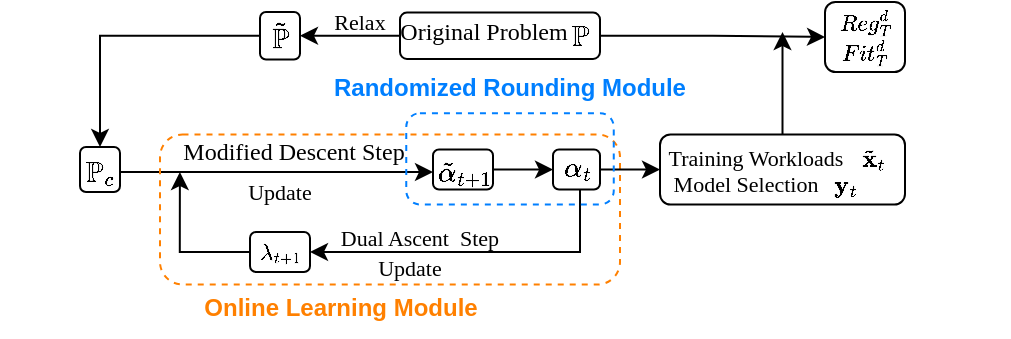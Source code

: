 <mxfile version="21.3.7" type="github">
  <diagram name="第 1 页" id="SSLs9a8aK7hEzwHF-V_V">
    <mxGraphModel dx="724" dy="362" grid="1" gridSize="10" guides="1" tooltips="1" connect="1" arrows="1" fold="1" page="1" pageScale="1" pageWidth="827" pageHeight="1169" math="1" shadow="0">
      <root>
        <mxCell id="0" />
        <mxCell id="1" parent="0" />
        <mxCell id="sfnMSoEM-NCYtmPpQdEC-3" value="$$\mathbb{P}$$" style="text;html=1;strokeColor=none;fillColor=none;align=center;verticalAlign=middle;whiteSpace=wrap;rounded=0;" parent="1" vertex="1">
          <mxGeometry x="620" y="281.88" width="20" height="20" as="geometry" />
        </mxCell>
        <mxCell id="sfnMSoEM-NCYtmPpQdEC-15" value="" style="edgeStyle=orthogonalEdgeStyle;rounded=0;orthogonalLoop=1;jettySize=auto;html=1;fontFamily=Times New Roman;fontSize=11;entryX=0.5;entryY=0;entryDx=0;entryDy=0;exitX=0;exitY=0.5;exitDx=0;exitDy=0;" parent="1" source="Pp01OgDB8cOK3t0NA6hv-35" target="Pp01OgDB8cOK3t0NA6hv-34" edge="1">
          <mxGeometry relative="1" as="geometry">
            <mxPoint x="360" y="360" as="targetPoint" />
            <Array as="points">
              <mxPoint x="390" y="292" />
            </Array>
          </mxGeometry>
        </mxCell>
        <mxCell id="sfnMSoEM-NCYtmPpQdEC-5" value="$$\tilde{\mathbb{P}}$$" style="text;html=1;strokeColor=none;fillColor=none;align=center;verticalAlign=middle;whiteSpace=wrap;rounded=0;" parent="1" vertex="1">
          <mxGeometry x="470" y="281.88" width="20" height="20" as="geometry" />
        </mxCell>
        <mxCell id="sfnMSoEM-NCYtmPpQdEC-8" value="&lt;p style=&quot;line-height: 0%;&quot;&gt;&lt;font face=&quot;Times New Roman&quot; style=&quot;font-size: 11px;&quot;&gt;Relax&lt;/font&gt;&lt;/p&gt;" style="text;html=1;strokeColor=none;fillColor=none;align=center;verticalAlign=middle;whiteSpace=wrap;rounded=0;fontSize=7;" parent="1" vertex="1">
          <mxGeometry x="500" y="275" width="40" height="20" as="geometry" />
        </mxCell>
        <mxCell id="sfnMSoEM-NCYtmPpQdEC-17" value="$$\mathbb{P}_c$$" style="text;html=1;strokeColor=none;fillColor=none;align=center;verticalAlign=middle;whiteSpace=wrap;rounded=0;" parent="1" vertex="1">
          <mxGeometry x="380" y="350" width="20" height="20" as="geometry" />
        </mxCell>
        <mxCell id="sfnMSoEM-NCYtmPpQdEC-20" value="" style="edgeStyle=orthogonalEdgeStyle;rounded=0;orthogonalLoop=1;jettySize=auto;html=1;fontFamily=Times New Roman;fontSize=11;entryX=0;entryY=0.5;entryDx=0;entryDy=0;exitX=1;exitY=0.5;exitDx=0;exitDy=0;" parent="1" source="sfnMSoEM-NCYtmPpQdEC-17" target="sfnMSoEM-NCYtmPpQdEC-21" edge="1">
          <mxGeometry relative="1" as="geometry">
            <mxPoint x="399" y="360" as="sourcePoint" />
            <mxPoint x="429" y="360" as="targetPoint" />
          </mxGeometry>
        </mxCell>
        <mxCell id="sfnMSoEM-NCYtmPpQdEC-21" value="$$\tilde{\alpha}_{t+1}$$" style="text;html=1;strokeColor=none;fillColor=none;align=center;verticalAlign=middle;whiteSpace=wrap;rounded=0;" parent="1" vertex="1">
          <mxGeometry x="556.5" y="350" width="30" height="20" as="geometry" />
        </mxCell>
        <mxCell id="sfnMSoEM-NCYtmPpQdEC-22" value="&lt;p style=&quot;line-height: 0%;&quot;&gt;&lt;font face=&quot;Times New Roman&quot; style=&quot;font-size: 11px;&quot;&gt;Update&lt;/font&gt;&lt;/p&gt;" style="text;html=1;strokeColor=none;fillColor=none;align=center;verticalAlign=middle;whiteSpace=wrap;rounded=0;fontSize=7;" parent="1" vertex="1">
          <mxGeometry x="460" y="365" width="40" height="10" as="geometry" />
        </mxCell>
        <mxCell id="sfnMSoEM-NCYtmPpQdEC-29" value="" style="edgeStyle=orthogonalEdgeStyle;rounded=0;orthogonalLoop=1;jettySize=auto;html=1;fontFamily=Times New Roman;fontSize=11;exitX=1;exitY=0.5;exitDx=0;exitDy=0;entryX=0;entryY=0.5;entryDx=0;entryDy=0;" parent="1" source="Pp01OgDB8cOK3t0NA6hv-20" target="Pp01OgDB8cOK3t0NA6hv-44" edge="1">
          <mxGeometry relative="1" as="geometry">
            <mxPoint x="740" y="320" as="targetPoint" />
            <mxPoint x="720" y="320" as="sourcePoint" />
          </mxGeometry>
        </mxCell>
        <mxCell id="sfnMSoEM-NCYtmPpQdEC-28" value="$${Reg}_{T}^{d}$$" style="text;html=1;strokeColor=none;fillColor=none;align=center;verticalAlign=middle;whiteSpace=wrap;rounded=0;fontSize=11;fontFamily=Times New Roman;" parent="1" vertex="1">
          <mxGeometry x="757.5" y="275.01" width="30" height="20" as="geometry" />
        </mxCell>
        <mxCell id="sfnMSoEM-NCYtmPpQdEC-36" value="" style="rounded=1;whiteSpace=wrap;html=1;labelBorderColor=none;fontFamily=Times New Roman;fontSize=11;fillColor=none;strokeColor=none;" parent="1" vertex="1">
          <mxGeometry x="730" y="275" height="60" as="geometry" />
        </mxCell>
        <mxCell id="sfnMSoEM-NCYtmPpQdEC-48" style="edgeStyle=orthogonalEdgeStyle;rounded=0;orthogonalLoop=1;jettySize=auto;html=1;fontFamily=Times New Roman;fontSize=11;entryX=0.321;entryY=1;entryDx=0;entryDy=0;entryPerimeter=0;exitX=0;exitY=0.5;exitDx=0;exitDy=0;" parent="1" source="Pp01OgDB8cOK3t0NA6hv-29" edge="1">
          <mxGeometry relative="1" as="geometry">
            <mxPoint x="429.94" y="360" as="targetPoint" />
            <Array as="points">
              <mxPoint x="430" y="400" />
            </Array>
            <mxPoint x="450" y="400" as="sourcePoint" />
          </mxGeometry>
        </mxCell>
        <mxCell id="sfnMSoEM-NCYtmPpQdEC-39" value="$$\lambda_{t+1}$$" style="text;html=1;strokeColor=none;fillColor=none;align=center;verticalAlign=middle;whiteSpace=wrap;rounded=0;fontSize=11;fontFamily=Times New Roman;" parent="1" vertex="1">
          <mxGeometry x="465" y="390" width="30" height="20" as="geometry" />
        </mxCell>
        <mxCell id="sfnMSoEM-NCYtmPpQdEC-41" value="Dual Ascent&amp;nbsp; Step" style="text;html=1;strokeColor=none;fillColor=none;align=center;verticalAlign=middle;whiteSpace=wrap;rounded=0;fontSize=11;fontFamily=Times New Roman;" parent="1" vertex="1">
          <mxGeometry x="500" y="382.5" width="100" height="20" as="geometry" />
        </mxCell>
        <mxCell id="sfnMSoEM-NCYtmPpQdEC-50" value="Update" style="text;html=1;strokeColor=none;fillColor=none;align=center;verticalAlign=middle;whiteSpace=wrap;rounded=0;fontSize=11;fontFamily=Times New Roman;" parent="1" vertex="1">
          <mxGeometry x="510" y="402.5" width="70" height="10" as="geometry" />
        </mxCell>
        <mxCell id="Pp01OgDB8cOK3t0NA6hv-5" value="Original Problem" style="text;html=1;strokeColor=none;fillColor=none;align=center;verticalAlign=middle;whiteSpace=wrap;rounded=0;fontFamily=Times New Roman;" parent="1" vertex="1">
          <mxGeometry x="516.88" y="275.63" width="130" height="28.12" as="geometry" />
        </mxCell>
        <mxCell id="Pp01OgDB8cOK3t0NA6hv-11" value="Model Selection" style="text;html=1;strokeColor=none;fillColor=none;align=center;verticalAlign=middle;whiteSpace=wrap;rounded=0;fontSize=11;fontFamily=Times New Roman;" parent="1" vertex="1">
          <mxGeometry x="657.5" y="356.25" width="110" height="20" as="geometry" />
        </mxCell>
        <mxCell id="Pp01OgDB8cOK3t0NA6hv-12" value="Training Workloads" style="text;html=1;strokeColor=none;fillColor=none;align=center;verticalAlign=middle;whiteSpace=wrap;rounded=0;fontSize=11;fontFamily=Times New Roman;" parent="1" vertex="1">
          <mxGeometry x="667.5" y="345" width="100" height="15" as="geometry" />
        </mxCell>
        <mxCell id="Pp01OgDB8cOK3t0NA6hv-15" value="$$\tilde{\mathbf{x}}_{t}$$" style="text;html=1;strokeColor=none;fillColor=none;align=center;verticalAlign=middle;whiteSpace=wrap;rounded=0;fontFamily=Times New Roman;" parent="1" vertex="1">
          <mxGeometry x="760" y="344.38" width="32.5" height="16.25" as="geometry" />
        </mxCell>
        <mxCell id="Pp01OgDB8cOK3t0NA6hv-17" value="$$\mathbf{y}_{t}$$" style="text;html=1;strokeColor=none;fillColor=none;align=center;verticalAlign=middle;whiteSpace=wrap;rounded=0;fontFamily=Times New Roman;" parent="1" vertex="1">
          <mxGeometry x="750" y="357.5" width="25" height="17.5" as="geometry" />
        </mxCell>
        <mxCell id="Pp01OgDB8cOK3t0NA6hv-18" style="edgeStyle=orthogonalEdgeStyle;rounded=0;orthogonalLoop=1;jettySize=auto;html=1;exitX=0.5;exitY=1;exitDx=0;exitDy=0;fontFamily=Times New Roman;" parent="1" source="Pp01OgDB8cOK3t0NA6hv-17" target="Pp01OgDB8cOK3t0NA6hv-17" edge="1">
          <mxGeometry relative="1" as="geometry" />
        </mxCell>
        <mxCell id="JHUeXsTik7aRcTCUHlbB-6" style="edgeStyle=orthogonalEdgeStyle;rounded=0;orthogonalLoop=1;jettySize=auto;html=1;" parent="1" source="Pp01OgDB8cOK3t0NA6hv-19" edge="1">
          <mxGeometry relative="1" as="geometry">
            <mxPoint x="731.25" y="290" as="targetPoint" />
          </mxGeometry>
        </mxCell>
        <mxCell id="Pp01OgDB8cOK3t0NA6hv-19" value="" style="rounded=1;whiteSpace=wrap;html=1;strokeWidth=1;fontFamily=Times New Roman;fillColor=none;" parent="1" vertex="1">
          <mxGeometry x="670" y="341.25" width="122.5" height="35" as="geometry" />
        </mxCell>
        <mxCell id="Pp01OgDB8cOK3t0NA6hv-38" style="edgeStyle=orthogonalEdgeStyle;rounded=0;orthogonalLoop=1;jettySize=auto;html=1;entryX=1;entryY=0.5;entryDx=0;entryDy=0;fontFamily=Times New Roman;" parent="1" source="Pp01OgDB8cOK3t0NA6hv-20" target="Pp01OgDB8cOK3t0NA6hv-35" edge="1">
          <mxGeometry relative="1" as="geometry" />
        </mxCell>
        <mxCell id="Pp01OgDB8cOK3t0NA6hv-20" value="" style="rounded=1;whiteSpace=wrap;html=1;strokeWidth=1;fontFamily=Times New Roman;fillColor=none;" parent="1" vertex="1">
          <mxGeometry x="540" y="280.31" width="100" height="23.13" as="geometry" />
        </mxCell>
        <mxCell id="dqOILAj7h7sax7pHXJvT-24" value="" style="edgeStyle=orthogonalEdgeStyle;rounded=0;orthogonalLoop=1;jettySize=auto;html=1;" parent="1" source="Pp01OgDB8cOK3t0NA6hv-21" target="dqOILAj7h7sax7pHXJvT-23" edge="1">
          <mxGeometry relative="1" as="geometry" />
        </mxCell>
        <mxCell id="Pp01OgDB8cOK3t0NA6hv-21" value="" style="rounded=1;whiteSpace=wrap;html=1;strokeWidth=1;fontFamily=Times New Roman;fillColor=none;" parent="1" vertex="1">
          <mxGeometry x="556.5" y="348.75" width="30" height="20" as="geometry" />
        </mxCell>
        <mxCell id="Pp01OgDB8cOK3t0NA6hv-25" value="$${\alpha}_{t}$$" style="text;html=1;strokeColor=none;fillColor=none;align=center;verticalAlign=middle;whiteSpace=wrap;rounded=0;" parent="1" vertex="1">
          <mxGeometry x="618.25" y="348.75" width="21.75" height="17.5" as="geometry" />
        </mxCell>
        <mxCell id="Pp01OgDB8cOK3t0NA6hv-29" value="" style="rounded=1;whiteSpace=wrap;html=1;strokeWidth=1;fontFamily=Times New Roman;fillColor=none;" parent="1" vertex="1">
          <mxGeometry x="465" y="390" width="30" height="20" as="geometry" />
        </mxCell>
        <mxCell id="Pp01OgDB8cOK3t0NA6hv-34" value="" style="rounded=1;whiteSpace=wrap;html=1;strokeWidth=1;fontFamily=Times New Roman;fillColor=none;" parent="1" vertex="1">
          <mxGeometry x="380" y="347.5" width="20" height="22.5" as="geometry" />
        </mxCell>
        <mxCell id="Pp01OgDB8cOK3t0NA6hv-35" value="" style="rounded=1;whiteSpace=wrap;html=1;strokeWidth=1;fontFamily=Times New Roman;fillColor=none;" parent="1" vertex="1">
          <mxGeometry x="470" y="280" width="20" height="23.75" as="geometry" />
        </mxCell>
        <mxCell id="Pp01OgDB8cOK3t0NA6hv-44" value="" style="rounded=1;whiteSpace=wrap;html=1;strokeWidth=1;fontFamily=Times New Roman;fillColor=none;" parent="1" vertex="1">
          <mxGeometry x="752.5" y="275" width="40" height="35.01" as="geometry" />
        </mxCell>
        <mxCell id="Pp01OgDB8cOK3t0NA6hv-48" value="&lt;p style=&quot;line-height: 0%;&quot;&gt;&lt;font style=&quot;font-size: 12px;&quot; face=&quot;Times New Roman&quot;&gt;Modified Descent Step&lt;/font&gt;&lt;br&gt;&lt;/p&gt;" style="text;html=1;strokeColor=none;fillColor=none;align=center;verticalAlign=middle;whiteSpace=wrap;rounded=0;fontSize=7;" parent="1" vertex="1">
          <mxGeometry x="416.5" y="340" width="140" height="20" as="geometry" />
        </mxCell>
        <mxCell id="Pp01OgDB8cOK3t0NA6hv-49" value="$${Fit}_{T}^{d}$$" style="text;html=1;strokeColor=none;fillColor=none;align=center;verticalAlign=middle;whiteSpace=wrap;rounded=0;fontSize=11;fontFamily=Times New Roman;" parent="1" vertex="1">
          <mxGeometry x="757.5" y="290.02" width="30" height="20" as="geometry" />
        </mxCell>
        <mxCell id="dqOILAj7h7sax7pHXJvT-10" value="" style="rounded=1;whiteSpace=wrap;html=1;fillColor=none;strokeColor=#FF8000;dashed=1;" parent="1" vertex="1">
          <mxGeometry x="420" y="341.25" width="230" height="75" as="geometry" />
        </mxCell>
        <mxCell id="dqOILAj7h7sax7pHXJvT-37" style="edgeStyle=orthogonalEdgeStyle;rounded=0;orthogonalLoop=1;jettySize=auto;html=1;entryX=0;entryY=0.5;entryDx=0;entryDy=0;fontColor=#007FFF;" parent="1" source="dqOILAj7h7sax7pHXJvT-23" target="Pp01OgDB8cOK3t0NA6hv-19" edge="1">
          <mxGeometry relative="1" as="geometry" />
        </mxCell>
        <mxCell id="Zj2C13YoSEmznWc76173-7" style="edgeStyle=orthogonalEdgeStyle;rounded=0;orthogonalLoop=1;jettySize=auto;html=1;entryX=1;entryY=0.5;entryDx=0;entryDy=0;fontColor=#007FFF;" parent="1" source="dqOILAj7h7sax7pHXJvT-23" target="Pp01OgDB8cOK3t0NA6hv-29" edge="1">
          <mxGeometry relative="1" as="geometry">
            <Array as="points">
              <mxPoint x="630" y="400" />
            </Array>
          </mxGeometry>
        </mxCell>
        <mxCell id="dqOILAj7h7sax7pHXJvT-23" value="" style="rounded=1;whiteSpace=wrap;html=1;strokeWidth=1;fontFamily=Times New Roman;fillColor=none;" parent="1" vertex="1">
          <mxGeometry x="616.5" y="348.75" width="23.5" height="20" as="geometry" />
        </mxCell>
        <mxCell id="dqOILAj7h7sax7pHXJvT-26" value="" style="rounded=1;whiteSpace=wrap;html=1;fillColor=none;strokeColor=#007FFF;dashed=1;" parent="1" vertex="1">
          <mxGeometry x="543.13" y="330.6" width="103.75" height="45.65" as="geometry" />
        </mxCell>
        <mxCell id="dqOILAj7h7sax7pHXJvT-29" value="&lt;b&gt;&lt;font color=&quot;#ff8000&quot;&gt;Online Learning Module&lt;/font&gt;&lt;/b&gt;" style="text;html=1;strokeColor=none;fillColor=none;align=center;verticalAlign=middle;whiteSpace=wrap;rounded=0;" parent="1" vertex="1">
          <mxGeometry x="437.5" y="412.5" width="145" height="30" as="geometry" />
        </mxCell>
        <mxCell id="dqOILAj7h7sax7pHXJvT-30" value="&lt;b style=&quot;&quot;&gt;&lt;font color=&quot;#007fff&quot;&gt;Randomized Rounding Module&lt;/font&gt;&lt;/b&gt;" style="text;html=1;strokeColor=none;fillColor=none;align=center;verticalAlign=middle;whiteSpace=wrap;rounded=0;" parent="1" vertex="1">
          <mxGeometry x="501.25" y="303.15" width="187.5" height="30" as="geometry" />
        </mxCell>
      </root>
    </mxGraphModel>
  </diagram>
</mxfile>
